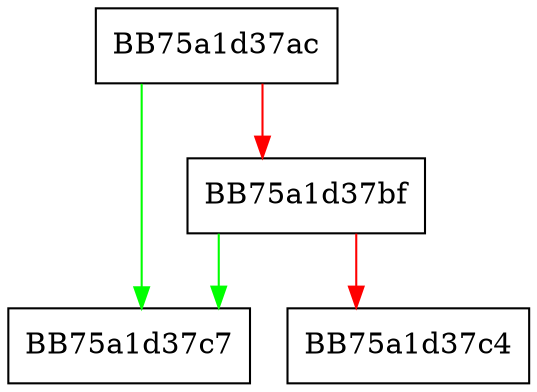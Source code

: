 digraph chkNumKidsR {
  node [shape="box"];
  graph [splines=ortho];
  BB75a1d37ac -> BB75a1d37c7 [color="green"];
  BB75a1d37ac -> BB75a1d37bf [color="red"];
  BB75a1d37bf -> BB75a1d37c7 [color="green"];
  BB75a1d37bf -> BB75a1d37c4 [color="red"];
}